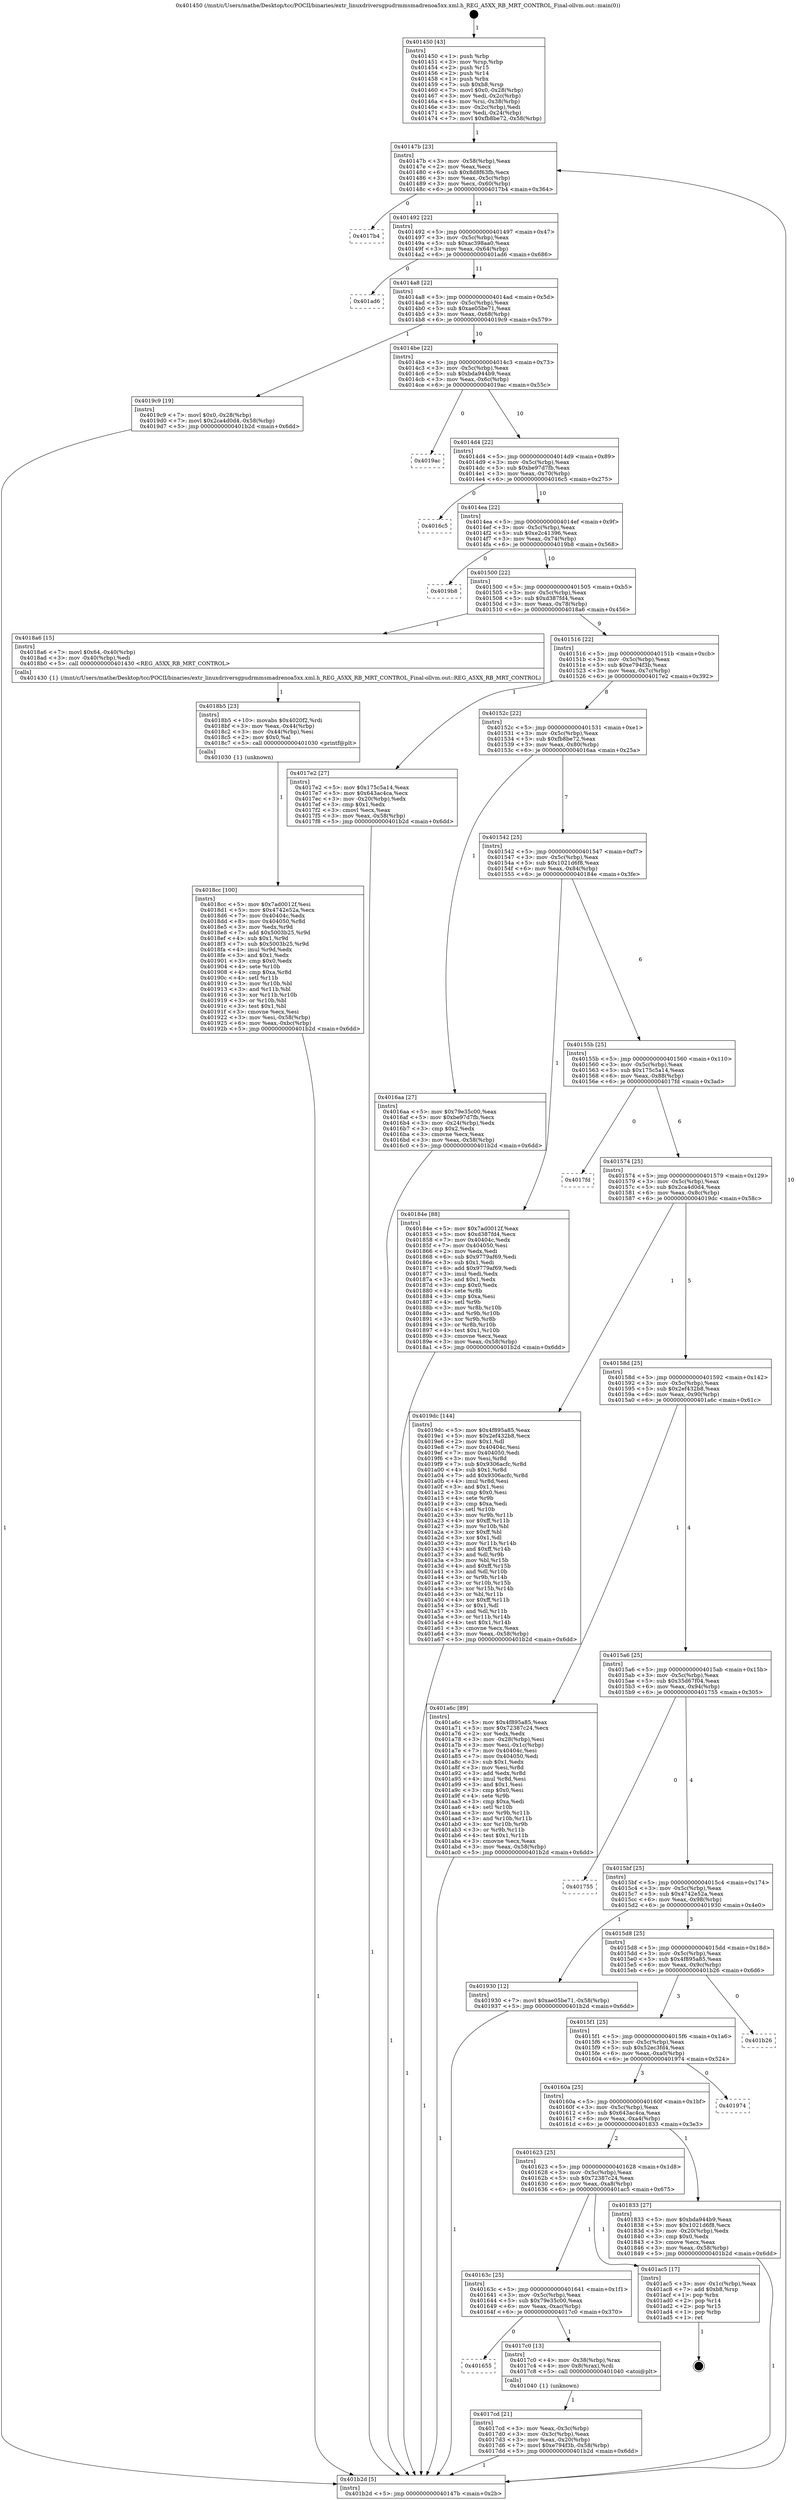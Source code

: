 digraph "0x401450" {
  label = "0x401450 (/mnt/c/Users/mathe/Desktop/tcc/POCII/binaries/extr_linuxdriversgpudrmmsmadrenoa5xx.xml.h_REG_A5XX_RB_MRT_CONTROL_Final-ollvm.out::main(0))"
  labelloc = "t"
  node[shape=record]

  Entry [label="",width=0.3,height=0.3,shape=circle,fillcolor=black,style=filled]
  "0x40147b" [label="{
     0x40147b [23]\l
     | [instrs]\l
     &nbsp;&nbsp;0x40147b \<+3\>: mov -0x58(%rbp),%eax\l
     &nbsp;&nbsp;0x40147e \<+2\>: mov %eax,%ecx\l
     &nbsp;&nbsp;0x401480 \<+6\>: sub $0x8d8f63fb,%ecx\l
     &nbsp;&nbsp;0x401486 \<+3\>: mov %eax,-0x5c(%rbp)\l
     &nbsp;&nbsp;0x401489 \<+3\>: mov %ecx,-0x60(%rbp)\l
     &nbsp;&nbsp;0x40148c \<+6\>: je 00000000004017b4 \<main+0x364\>\l
  }"]
  "0x4017b4" [label="{
     0x4017b4\l
  }", style=dashed]
  "0x401492" [label="{
     0x401492 [22]\l
     | [instrs]\l
     &nbsp;&nbsp;0x401492 \<+5\>: jmp 0000000000401497 \<main+0x47\>\l
     &nbsp;&nbsp;0x401497 \<+3\>: mov -0x5c(%rbp),%eax\l
     &nbsp;&nbsp;0x40149a \<+5\>: sub $0xac398aa0,%eax\l
     &nbsp;&nbsp;0x40149f \<+3\>: mov %eax,-0x64(%rbp)\l
     &nbsp;&nbsp;0x4014a2 \<+6\>: je 0000000000401ad6 \<main+0x686\>\l
  }"]
  Exit [label="",width=0.3,height=0.3,shape=circle,fillcolor=black,style=filled,peripheries=2]
  "0x401ad6" [label="{
     0x401ad6\l
  }", style=dashed]
  "0x4014a8" [label="{
     0x4014a8 [22]\l
     | [instrs]\l
     &nbsp;&nbsp;0x4014a8 \<+5\>: jmp 00000000004014ad \<main+0x5d\>\l
     &nbsp;&nbsp;0x4014ad \<+3\>: mov -0x5c(%rbp),%eax\l
     &nbsp;&nbsp;0x4014b0 \<+5\>: sub $0xae05be71,%eax\l
     &nbsp;&nbsp;0x4014b5 \<+3\>: mov %eax,-0x68(%rbp)\l
     &nbsp;&nbsp;0x4014b8 \<+6\>: je 00000000004019c9 \<main+0x579\>\l
  }"]
  "0x4018cc" [label="{
     0x4018cc [100]\l
     | [instrs]\l
     &nbsp;&nbsp;0x4018cc \<+5\>: mov $0x7ad0012f,%esi\l
     &nbsp;&nbsp;0x4018d1 \<+5\>: mov $0x4742e52a,%ecx\l
     &nbsp;&nbsp;0x4018d6 \<+7\>: mov 0x40404c,%edx\l
     &nbsp;&nbsp;0x4018dd \<+8\>: mov 0x404050,%r8d\l
     &nbsp;&nbsp;0x4018e5 \<+3\>: mov %edx,%r9d\l
     &nbsp;&nbsp;0x4018e8 \<+7\>: add $0x5003b25,%r9d\l
     &nbsp;&nbsp;0x4018ef \<+4\>: sub $0x1,%r9d\l
     &nbsp;&nbsp;0x4018f3 \<+7\>: sub $0x5003b25,%r9d\l
     &nbsp;&nbsp;0x4018fa \<+4\>: imul %r9d,%edx\l
     &nbsp;&nbsp;0x4018fe \<+3\>: and $0x1,%edx\l
     &nbsp;&nbsp;0x401901 \<+3\>: cmp $0x0,%edx\l
     &nbsp;&nbsp;0x401904 \<+4\>: sete %r10b\l
     &nbsp;&nbsp;0x401908 \<+4\>: cmp $0xa,%r8d\l
     &nbsp;&nbsp;0x40190c \<+4\>: setl %r11b\l
     &nbsp;&nbsp;0x401910 \<+3\>: mov %r10b,%bl\l
     &nbsp;&nbsp;0x401913 \<+3\>: and %r11b,%bl\l
     &nbsp;&nbsp;0x401916 \<+3\>: xor %r11b,%r10b\l
     &nbsp;&nbsp;0x401919 \<+3\>: or %r10b,%bl\l
     &nbsp;&nbsp;0x40191c \<+3\>: test $0x1,%bl\l
     &nbsp;&nbsp;0x40191f \<+3\>: cmovne %ecx,%esi\l
     &nbsp;&nbsp;0x401922 \<+3\>: mov %esi,-0x58(%rbp)\l
     &nbsp;&nbsp;0x401925 \<+6\>: mov %eax,-0xbc(%rbp)\l
     &nbsp;&nbsp;0x40192b \<+5\>: jmp 0000000000401b2d \<main+0x6dd\>\l
  }"]
  "0x4019c9" [label="{
     0x4019c9 [19]\l
     | [instrs]\l
     &nbsp;&nbsp;0x4019c9 \<+7\>: movl $0x0,-0x28(%rbp)\l
     &nbsp;&nbsp;0x4019d0 \<+7\>: movl $0x2ca4d0d4,-0x58(%rbp)\l
     &nbsp;&nbsp;0x4019d7 \<+5\>: jmp 0000000000401b2d \<main+0x6dd\>\l
  }"]
  "0x4014be" [label="{
     0x4014be [22]\l
     | [instrs]\l
     &nbsp;&nbsp;0x4014be \<+5\>: jmp 00000000004014c3 \<main+0x73\>\l
     &nbsp;&nbsp;0x4014c3 \<+3\>: mov -0x5c(%rbp),%eax\l
     &nbsp;&nbsp;0x4014c6 \<+5\>: sub $0xbda944b9,%eax\l
     &nbsp;&nbsp;0x4014cb \<+3\>: mov %eax,-0x6c(%rbp)\l
     &nbsp;&nbsp;0x4014ce \<+6\>: je 00000000004019ac \<main+0x55c\>\l
  }"]
  "0x4018b5" [label="{
     0x4018b5 [23]\l
     | [instrs]\l
     &nbsp;&nbsp;0x4018b5 \<+10\>: movabs $0x4020f2,%rdi\l
     &nbsp;&nbsp;0x4018bf \<+3\>: mov %eax,-0x44(%rbp)\l
     &nbsp;&nbsp;0x4018c2 \<+3\>: mov -0x44(%rbp),%esi\l
     &nbsp;&nbsp;0x4018c5 \<+2\>: mov $0x0,%al\l
     &nbsp;&nbsp;0x4018c7 \<+5\>: call 0000000000401030 \<printf@plt\>\l
     | [calls]\l
     &nbsp;&nbsp;0x401030 \{1\} (unknown)\l
  }"]
  "0x4019ac" [label="{
     0x4019ac\l
  }", style=dashed]
  "0x4014d4" [label="{
     0x4014d4 [22]\l
     | [instrs]\l
     &nbsp;&nbsp;0x4014d4 \<+5\>: jmp 00000000004014d9 \<main+0x89\>\l
     &nbsp;&nbsp;0x4014d9 \<+3\>: mov -0x5c(%rbp),%eax\l
     &nbsp;&nbsp;0x4014dc \<+5\>: sub $0xbe97d7fb,%eax\l
     &nbsp;&nbsp;0x4014e1 \<+3\>: mov %eax,-0x70(%rbp)\l
     &nbsp;&nbsp;0x4014e4 \<+6\>: je 00000000004016c5 \<main+0x275\>\l
  }"]
  "0x4017cd" [label="{
     0x4017cd [21]\l
     | [instrs]\l
     &nbsp;&nbsp;0x4017cd \<+3\>: mov %eax,-0x3c(%rbp)\l
     &nbsp;&nbsp;0x4017d0 \<+3\>: mov -0x3c(%rbp),%eax\l
     &nbsp;&nbsp;0x4017d3 \<+3\>: mov %eax,-0x20(%rbp)\l
     &nbsp;&nbsp;0x4017d6 \<+7\>: movl $0xe794f3b,-0x58(%rbp)\l
     &nbsp;&nbsp;0x4017dd \<+5\>: jmp 0000000000401b2d \<main+0x6dd\>\l
  }"]
  "0x4016c5" [label="{
     0x4016c5\l
  }", style=dashed]
  "0x4014ea" [label="{
     0x4014ea [22]\l
     | [instrs]\l
     &nbsp;&nbsp;0x4014ea \<+5\>: jmp 00000000004014ef \<main+0x9f\>\l
     &nbsp;&nbsp;0x4014ef \<+3\>: mov -0x5c(%rbp),%eax\l
     &nbsp;&nbsp;0x4014f2 \<+5\>: sub $0xe2c41396,%eax\l
     &nbsp;&nbsp;0x4014f7 \<+3\>: mov %eax,-0x74(%rbp)\l
     &nbsp;&nbsp;0x4014fa \<+6\>: je 00000000004019b8 \<main+0x568\>\l
  }"]
  "0x401655" [label="{
     0x401655\l
  }", style=dashed]
  "0x4019b8" [label="{
     0x4019b8\l
  }", style=dashed]
  "0x401500" [label="{
     0x401500 [22]\l
     | [instrs]\l
     &nbsp;&nbsp;0x401500 \<+5\>: jmp 0000000000401505 \<main+0xb5\>\l
     &nbsp;&nbsp;0x401505 \<+3\>: mov -0x5c(%rbp),%eax\l
     &nbsp;&nbsp;0x401508 \<+5\>: sub $0xd387fd4,%eax\l
     &nbsp;&nbsp;0x40150d \<+3\>: mov %eax,-0x78(%rbp)\l
     &nbsp;&nbsp;0x401510 \<+6\>: je 00000000004018a6 \<main+0x456\>\l
  }"]
  "0x4017c0" [label="{
     0x4017c0 [13]\l
     | [instrs]\l
     &nbsp;&nbsp;0x4017c0 \<+4\>: mov -0x38(%rbp),%rax\l
     &nbsp;&nbsp;0x4017c4 \<+4\>: mov 0x8(%rax),%rdi\l
     &nbsp;&nbsp;0x4017c8 \<+5\>: call 0000000000401040 \<atoi@plt\>\l
     | [calls]\l
     &nbsp;&nbsp;0x401040 \{1\} (unknown)\l
  }"]
  "0x4018a6" [label="{
     0x4018a6 [15]\l
     | [instrs]\l
     &nbsp;&nbsp;0x4018a6 \<+7\>: movl $0x64,-0x40(%rbp)\l
     &nbsp;&nbsp;0x4018ad \<+3\>: mov -0x40(%rbp),%edi\l
     &nbsp;&nbsp;0x4018b0 \<+5\>: call 0000000000401430 \<REG_A5XX_RB_MRT_CONTROL\>\l
     | [calls]\l
     &nbsp;&nbsp;0x401430 \{1\} (/mnt/c/Users/mathe/Desktop/tcc/POCII/binaries/extr_linuxdriversgpudrmmsmadrenoa5xx.xml.h_REG_A5XX_RB_MRT_CONTROL_Final-ollvm.out::REG_A5XX_RB_MRT_CONTROL)\l
  }"]
  "0x401516" [label="{
     0x401516 [22]\l
     | [instrs]\l
     &nbsp;&nbsp;0x401516 \<+5\>: jmp 000000000040151b \<main+0xcb\>\l
     &nbsp;&nbsp;0x40151b \<+3\>: mov -0x5c(%rbp),%eax\l
     &nbsp;&nbsp;0x40151e \<+5\>: sub $0xe794f3b,%eax\l
     &nbsp;&nbsp;0x401523 \<+3\>: mov %eax,-0x7c(%rbp)\l
     &nbsp;&nbsp;0x401526 \<+6\>: je 00000000004017e2 \<main+0x392\>\l
  }"]
  "0x40163c" [label="{
     0x40163c [25]\l
     | [instrs]\l
     &nbsp;&nbsp;0x40163c \<+5\>: jmp 0000000000401641 \<main+0x1f1\>\l
     &nbsp;&nbsp;0x401641 \<+3\>: mov -0x5c(%rbp),%eax\l
     &nbsp;&nbsp;0x401644 \<+5\>: sub $0x79e35c00,%eax\l
     &nbsp;&nbsp;0x401649 \<+6\>: mov %eax,-0xac(%rbp)\l
     &nbsp;&nbsp;0x40164f \<+6\>: je 00000000004017c0 \<main+0x370\>\l
  }"]
  "0x4017e2" [label="{
     0x4017e2 [27]\l
     | [instrs]\l
     &nbsp;&nbsp;0x4017e2 \<+5\>: mov $0x175c5a14,%eax\l
     &nbsp;&nbsp;0x4017e7 \<+5\>: mov $0x643ac4ca,%ecx\l
     &nbsp;&nbsp;0x4017ec \<+3\>: mov -0x20(%rbp),%edx\l
     &nbsp;&nbsp;0x4017ef \<+3\>: cmp $0x1,%edx\l
     &nbsp;&nbsp;0x4017f2 \<+3\>: cmovl %ecx,%eax\l
     &nbsp;&nbsp;0x4017f5 \<+3\>: mov %eax,-0x58(%rbp)\l
     &nbsp;&nbsp;0x4017f8 \<+5\>: jmp 0000000000401b2d \<main+0x6dd\>\l
  }"]
  "0x40152c" [label="{
     0x40152c [22]\l
     | [instrs]\l
     &nbsp;&nbsp;0x40152c \<+5\>: jmp 0000000000401531 \<main+0xe1\>\l
     &nbsp;&nbsp;0x401531 \<+3\>: mov -0x5c(%rbp),%eax\l
     &nbsp;&nbsp;0x401534 \<+5\>: sub $0xfb8be72,%eax\l
     &nbsp;&nbsp;0x401539 \<+3\>: mov %eax,-0x80(%rbp)\l
     &nbsp;&nbsp;0x40153c \<+6\>: je 00000000004016aa \<main+0x25a\>\l
  }"]
  "0x401ac5" [label="{
     0x401ac5 [17]\l
     | [instrs]\l
     &nbsp;&nbsp;0x401ac5 \<+3\>: mov -0x1c(%rbp),%eax\l
     &nbsp;&nbsp;0x401ac8 \<+7\>: add $0xb8,%rsp\l
     &nbsp;&nbsp;0x401acf \<+1\>: pop %rbx\l
     &nbsp;&nbsp;0x401ad0 \<+2\>: pop %r14\l
     &nbsp;&nbsp;0x401ad2 \<+2\>: pop %r15\l
     &nbsp;&nbsp;0x401ad4 \<+1\>: pop %rbp\l
     &nbsp;&nbsp;0x401ad5 \<+1\>: ret\l
  }"]
  "0x4016aa" [label="{
     0x4016aa [27]\l
     | [instrs]\l
     &nbsp;&nbsp;0x4016aa \<+5\>: mov $0x79e35c00,%eax\l
     &nbsp;&nbsp;0x4016af \<+5\>: mov $0xbe97d7fb,%ecx\l
     &nbsp;&nbsp;0x4016b4 \<+3\>: mov -0x24(%rbp),%edx\l
     &nbsp;&nbsp;0x4016b7 \<+3\>: cmp $0x2,%edx\l
     &nbsp;&nbsp;0x4016ba \<+3\>: cmovne %ecx,%eax\l
     &nbsp;&nbsp;0x4016bd \<+3\>: mov %eax,-0x58(%rbp)\l
     &nbsp;&nbsp;0x4016c0 \<+5\>: jmp 0000000000401b2d \<main+0x6dd\>\l
  }"]
  "0x401542" [label="{
     0x401542 [25]\l
     | [instrs]\l
     &nbsp;&nbsp;0x401542 \<+5\>: jmp 0000000000401547 \<main+0xf7\>\l
     &nbsp;&nbsp;0x401547 \<+3\>: mov -0x5c(%rbp),%eax\l
     &nbsp;&nbsp;0x40154a \<+5\>: sub $0x1021d6f8,%eax\l
     &nbsp;&nbsp;0x40154f \<+6\>: mov %eax,-0x84(%rbp)\l
     &nbsp;&nbsp;0x401555 \<+6\>: je 000000000040184e \<main+0x3fe\>\l
  }"]
  "0x401b2d" [label="{
     0x401b2d [5]\l
     | [instrs]\l
     &nbsp;&nbsp;0x401b2d \<+5\>: jmp 000000000040147b \<main+0x2b\>\l
  }"]
  "0x401450" [label="{
     0x401450 [43]\l
     | [instrs]\l
     &nbsp;&nbsp;0x401450 \<+1\>: push %rbp\l
     &nbsp;&nbsp;0x401451 \<+3\>: mov %rsp,%rbp\l
     &nbsp;&nbsp;0x401454 \<+2\>: push %r15\l
     &nbsp;&nbsp;0x401456 \<+2\>: push %r14\l
     &nbsp;&nbsp;0x401458 \<+1\>: push %rbx\l
     &nbsp;&nbsp;0x401459 \<+7\>: sub $0xb8,%rsp\l
     &nbsp;&nbsp;0x401460 \<+7\>: movl $0x0,-0x28(%rbp)\l
     &nbsp;&nbsp;0x401467 \<+3\>: mov %edi,-0x2c(%rbp)\l
     &nbsp;&nbsp;0x40146a \<+4\>: mov %rsi,-0x38(%rbp)\l
     &nbsp;&nbsp;0x40146e \<+3\>: mov -0x2c(%rbp),%edi\l
     &nbsp;&nbsp;0x401471 \<+3\>: mov %edi,-0x24(%rbp)\l
     &nbsp;&nbsp;0x401474 \<+7\>: movl $0xfb8be72,-0x58(%rbp)\l
  }"]
  "0x401623" [label="{
     0x401623 [25]\l
     | [instrs]\l
     &nbsp;&nbsp;0x401623 \<+5\>: jmp 0000000000401628 \<main+0x1d8\>\l
     &nbsp;&nbsp;0x401628 \<+3\>: mov -0x5c(%rbp),%eax\l
     &nbsp;&nbsp;0x40162b \<+5\>: sub $0x72387c24,%eax\l
     &nbsp;&nbsp;0x401630 \<+6\>: mov %eax,-0xa8(%rbp)\l
     &nbsp;&nbsp;0x401636 \<+6\>: je 0000000000401ac5 \<main+0x675\>\l
  }"]
  "0x40184e" [label="{
     0x40184e [88]\l
     | [instrs]\l
     &nbsp;&nbsp;0x40184e \<+5\>: mov $0x7ad0012f,%eax\l
     &nbsp;&nbsp;0x401853 \<+5\>: mov $0xd387fd4,%ecx\l
     &nbsp;&nbsp;0x401858 \<+7\>: mov 0x40404c,%edx\l
     &nbsp;&nbsp;0x40185f \<+7\>: mov 0x404050,%esi\l
     &nbsp;&nbsp;0x401866 \<+2\>: mov %edx,%edi\l
     &nbsp;&nbsp;0x401868 \<+6\>: sub $0x9779af69,%edi\l
     &nbsp;&nbsp;0x40186e \<+3\>: sub $0x1,%edi\l
     &nbsp;&nbsp;0x401871 \<+6\>: add $0x9779af69,%edi\l
     &nbsp;&nbsp;0x401877 \<+3\>: imul %edi,%edx\l
     &nbsp;&nbsp;0x40187a \<+3\>: and $0x1,%edx\l
     &nbsp;&nbsp;0x40187d \<+3\>: cmp $0x0,%edx\l
     &nbsp;&nbsp;0x401880 \<+4\>: sete %r8b\l
     &nbsp;&nbsp;0x401884 \<+3\>: cmp $0xa,%esi\l
     &nbsp;&nbsp;0x401887 \<+4\>: setl %r9b\l
     &nbsp;&nbsp;0x40188b \<+3\>: mov %r8b,%r10b\l
     &nbsp;&nbsp;0x40188e \<+3\>: and %r9b,%r10b\l
     &nbsp;&nbsp;0x401891 \<+3\>: xor %r9b,%r8b\l
     &nbsp;&nbsp;0x401894 \<+3\>: or %r8b,%r10b\l
     &nbsp;&nbsp;0x401897 \<+4\>: test $0x1,%r10b\l
     &nbsp;&nbsp;0x40189b \<+3\>: cmovne %ecx,%eax\l
     &nbsp;&nbsp;0x40189e \<+3\>: mov %eax,-0x58(%rbp)\l
     &nbsp;&nbsp;0x4018a1 \<+5\>: jmp 0000000000401b2d \<main+0x6dd\>\l
  }"]
  "0x40155b" [label="{
     0x40155b [25]\l
     | [instrs]\l
     &nbsp;&nbsp;0x40155b \<+5\>: jmp 0000000000401560 \<main+0x110\>\l
     &nbsp;&nbsp;0x401560 \<+3\>: mov -0x5c(%rbp),%eax\l
     &nbsp;&nbsp;0x401563 \<+5\>: sub $0x175c5a14,%eax\l
     &nbsp;&nbsp;0x401568 \<+6\>: mov %eax,-0x88(%rbp)\l
     &nbsp;&nbsp;0x40156e \<+6\>: je 00000000004017fd \<main+0x3ad\>\l
  }"]
  "0x401833" [label="{
     0x401833 [27]\l
     | [instrs]\l
     &nbsp;&nbsp;0x401833 \<+5\>: mov $0xbda944b9,%eax\l
     &nbsp;&nbsp;0x401838 \<+5\>: mov $0x1021d6f8,%ecx\l
     &nbsp;&nbsp;0x40183d \<+3\>: mov -0x20(%rbp),%edx\l
     &nbsp;&nbsp;0x401840 \<+3\>: cmp $0x0,%edx\l
     &nbsp;&nbsp;0x401843 \<+3\>: cmove %ecx,%eax\l
     &nbsp;&nbsp;0x401846 \<+3\>: mov %eax,-0x58(%rbp)\l
     &nbsp;&nbsp;0x401849 \<+5\>: jmp 0000000000401b2d \<main+0x6dd\>\l
  }"]
  "0x4017fd" [label="{
     0x4017fd\l
  }", style=dashed]
  "0x401574" [label="{
     0x401574 [25]\l
     | [instrs]\l
     &nbsp;&nbsp;0x401574 \<+5\>: jmp 0000000000401579 \<main+0x129\>\l
     &nbsp;&nbsp;0x401579 \<+3\>: mov -0x5c(%rbp),%eax\l
     &nbsp;&nbsp;0x40157c \<+5\>: sub $0x2ca4d0d4,%eax\l
     &nbsp;&nbsp;0x401581 \<+6\>: mov %eax,-0x8c(%rbp)\l
     &nbsp;&nbsp;0x401587 \<+6\>: je 00000000004019dc \<main+0x58c\>\l
  }"]
  "0x40160a" [label="{
     0x40160a [25]\l
     | [instrs]\l
     &nbsp;&nbsp;0x40160a \<+5\>: jmp 000000000040160f \<main+0x1bf\>\l
     &nbsp;&nbsp;0x40160f \<+3\>: mov -0x5c(%rbp),%eax\l
     &nbsp;&nbsp;0x401612 \<+5\>: sub $0x643ac4ca,%eax\l
     &nbsp;&nbsp;0x401617 \<+6\>: mov %eax,-0xa4(%rbp)\l
     &nbsp;&nbsp;0x40161d \<+6\>: je 0000000000401833 \<main+0x3e3\>\l
  }"]
  "0x4019dc" [label="{
     0x4019dc [144]\l
     | [instrs]\l
     &nbsp;&nbsp;0x4019dc \<+5\>: mov $0x4f895a85,%eax\l
     &nbsp;&nbsp;0x4019e1 \<+5\>: mov $0x2ef432b8,%ecx\l
     &nbsp;&nbsp;0x4019e6 \<+2\>: mov $0x1,%dl\l
     &nbsp;&nbsp;0x4019e8 \<+7\>: mov 0x40404c,%esi\l
     &nbsp;&nbsp;0x4019ef \<+7\>: mov 0x404050,%edi\l
     &nbsp;&nbsp;0x4019f6 \<+3\>: mov %esi,%r8d\l
     &nbsp;&nbsp;0x4019f9 \<+7\>: sub $0x9306acfc,%r8d\l
     &nbsp;&nbsp;0x401a00 \<+4\>: sub $0x1,%r8d\l
     &nbsp;&nbsp;0x401a04 \<+7\>: add $0x9306acfc,%r8d\l
     &nbsp;&nbsp;0x401a0b \<+4\>: imul %r8d,%esi\l
     &nbsp;&nbsp;0x401a0f \<+3\>: and $0x1,%esi\l
     &nbsp;&nbsp;0x401a12 \<+3\>: cmp $0x0,%esi\l
     &nbsp;&nbsp;0x401a15 \<+4\>: sete %r9b\l
     &nbsp;&nbsp;0x401a19 \<+3\>: cmp $0xa,%edi\l
     &nbsp;&nbsp;0x401a1c \<+4\>: setl %r10b\l
     &nbsp;&nbsp;0x401a20 \<+3\>: mov %r9b,%r11b\l
     &nbsp;&nbsp;0x401a23 \<+4\>: xor $0xff,%r11b\l
     &nbsp;&nbsp;0x401a27 \<+3\>: mov %r10b,%bl\l
     &nbsp;&nbsp;0x401a2a \<+3\>: xor $0xff,%bl\l
     &nbsp;&nbsp;0x401a2d \<+3\>: xor $0x1,%dl\l
     &nbsp;&nbsp;0x401a30 \<+3\>: mov %r11b,%r14b\l
     &nbsp;&nbsp;0x401a33 \<+4\>: and $0xff,%r14b\l
     &nbsp;&nbsp;0x401a37 \<+3\>: and %dl,%r9b\l
     &nbsp;&nbsp;0x401a3a \<+3\>: mov %bl,%r15b\l
     &nbsp;&nbsp;0x401a3d \<+4\>: and $0xff,%r15b\l
     &nbsp;&nbsp;0x401a41 \<+3\>: and %dl,%r10b\l
     &nbsp;&nbsp;0x401a44 \<+3\>: or %r9b,%r14b\l
     &nbsp;&nbsp;0x401a47 \<+3\>: or %r10b,%r15b\l
     &nbsp;&nbsp;0x401a4a \<+3\>: xor %r15b,%r14b\l
     &nbsp;&nbsp;0x401a4d \<+3\>: or %bl,%r11b\l
     &nbsp;&nbsp;0x401a50 \<+4\>: xor $0xff,%r11b\l
     &nbsp;&nbsp;0x401a54 \<+3\>: or $0x1,%dl\l
     &nbsp;&nbsp;0x401a57 \<+3\>: and %dl,%r11b\l
     &nbsp;&nbsp;0x401a5a \<+3\>: or %r11b,%r14b\l
     &nbsp;&nbsp;0x401a5d \<+4\>: test $0x1,%r14b\l
     &nbsp;&nbsp;0x401a61 \<+3\>: cmovne %ecx,%eax\l
     &nbsp;&nbsp;0x401a64 \<+3\>: mov %eax,-0x58(%rbp)\l
     &nbsp;&nbsp;0x401a67 \<+5\>: jmp 0000000000401b2d \<main+0x6dd\>\l
  }"]
  "0x40158d" [label="{
     0x40158d [25]\l
     | [instrs]\l
     &nbsp;&nbsp;0x40158d \<+5\>: jmp 0000000000401592 \<main+0x142\>\l
     &nbsp;&nbsp;0x401592 \<+3\>: mov -0x5c(%rbp),%eax\l
     &nbsp;&nbsp;0x401595 \<+5\>: sub $0x2ef432b8,%eax\l
     &nbsp;&nbsp;0x40159a \<+6\>: mov %eax,-0x90(%rbp)\l
     &nbsp;&nbsp;0x4015a0 \<+6\>: je 0000000000401a6c \<main+0x61c\>\l
  }"]
  "0x401974" [label="{
     0x401974\l
  }", style=dashed]
  "0x401a6c" [label="{
     0x401a6c [89]\l
     | [instrs]\l
     &nbsp;&nbsp;0x401a6c \<+5\>: mov $0x4f895a85,%eax\l
     &nbsp;&nbsp;0x401a71 \<+5\>: mov $0x72387c24,%ecx\l
     &nbsp;&nbsp;0x401a76 \<+2\>: xor %edx,%edx\l
     &nbsp;&nbsp;0x401a78 \<+3\>: mov -0x28(%rbp),%esi\l
     &nbsp;&nbsp;0x401a7b \<+3\>: mov %esi,-0x1c(%rbp)\l
     &nbsp;&nbsp;0x401a7e \<+7\>: mov 0x40404c,%esi\l
     &nbsp;&nbsp;0x401a85 \<+7\>: mov 0x404050,%edi\l
     &nbsp;&nbsp;0x401a8c \<+3\>: sub $0x1,%edx\l
     &nbsp;&nbsp;0x401a8f \<+3\>: mov %esi,%r8d\l
     &nbsp;&nbsp;0x401a92 \<+3\>: add %edx,%r8d\l
     &nbsp;&nbsp;0x401a95 \<+4\>: imul %r8d,%esi\l
     &nbsp;&nbsp;0x401a99 \<+3\>: and $0x1,%esi\l
     &nbsp;&nbsp;0x401a9c \<+3\>: cmp $0x0,%esi\l
     &nbsp;&nbsp;0x401a9f \<+4\>: sete %r9b\l
     &nbsp;&nbsp;0x401aa3 \<+3\>: cmp $0xa,%edi\l
     &nbsp;&nbsp;0x401aa6 \<+4\>: setl %r10b\l
     &nbsp;&nbsp;0x401aaa \<+3\>: mov %r9b,%r11b\l
     &nbsp;&nbsp;0x401aad \<+3\>: and %r10b,%r11b\l
     &nbsp;&nbsp;0x401ab0 \<+3\>: xor %r10b,%r9b\l
     &nbsp;&nbsp;0x401ab3 \<+3\>: or %r9b,%r11b\l
     &nbsp;&nbsp;0x401ab6 \<+4\>: test $0x1,%r11b\l
     &nbsp;&nbsp;0x401aba \<+3\>: cmovne %ecx,%eax\l
     &nbsp;&nbsp;0x401abd \<+3\>: mov %eax,-0x58(%rbp)\l
     &nbsp;&nbsp;0x401ac0 \<+5\>: jmp 0000000000401b2d \<main+0x6dd\>\l
  }"]
  "0x4015a6" [label="{
     0x4015a6 [25]\l
     | [instrs]\l
     &nbsp;&nbsp;0x4015a6 \<+5\>: jmp 00000000004015ab \<main+0x15b\>\l
     &nbsp;&nbsp;0x4015ab \<+3\>: mov -0x5c(%rbp),%eax\l
     &nbsp;&nbsp;0x4015ae \<+5\>: sub $0x35d67f04,%eax\l
     &nbsp;&nbsp;0x4015b3 \<+6\>: mov %eax,-0x94(%rbp)\l
     &nbsp;&nbsp;0x4015b9 \<+6\>: je 0000000000401755 \<main+0x305\>\l
  }"]
  "0x4015f1" [label="{
     0x4015f1 [25]\l
     | [instrs]\l
     &nbsp;&nbsp;0x4015f1 \<+5\>: jmp 00000000004015f6 \<main+0x1a6\>\l
     &nbsp;&nbsp;0x4015f6 \<+3\>: mov -0x5c(%rbp),%eax\l
     &nbsp;&nbsp;0x4015f9 \<+5\>: sub $0x52ec3fd4,%eax\l
     &nbsp;&nbsp;0x4015fe \<+6\>: mov %eax,-0xa0(%rbp)\l
     &nbsp;&nbsp;0x401604 \<+6\>: je 0000000000401974 \<main+0x524\>\l
  }"]
  "0x401755" [label="{
     0x401755\l
  }", style=dashed]
  "0x4015bf" [label="{
     0x4015bf [25]\l
     | [instrs]\l
     &nbsp;&nbsp;0x4015bf \<+5\>: jmp 00000000004015c4 \<main+0x174\>\l
     &nbsp;&nbsp;0x4015c4 \<+3\>: mov -0x5c(%rbp),%eax\l
     &nbsp;&nbsp;0x4015c7 \<+5\>: sub $0x4742e52a,%eax\l
     &nbsp;&nbsp;0x4015cc \<+6\>: mov %eax,-0x98(%rbp)\l
     &nbsp;&nbsp;0x4015d2 \<+6\>: je 0000000000401930 \<main+0x4e0\>\l
  }"]
  "0x401b26" [label="{
     0x401b26\l
  }", style=dashed]
  "0x401930" [label="{
     0x401930 [12]\l
     | [instrs]\l
     &nbsp;&nbsp;0x401930 \<+7\>: movl $0xae05be71,-0x58(%rbp)\l
     &nbsp;&nbsp;0x401937 \<+5\>: jmp 0000000000401b2d \<main+0x6dd\>\l
  }"]
  "0x4015d8" [label="{
     0x4015d8 [25]\l
     | [instrs]\l
     &nbsp;&nbsp;0x4015d8 \<+5\>: jmp 00000000004015dd \<main+0x18d\>\l
     &nbsp;&nbsp;0x4015dd \<+3\>: mov -0x5c(%rbp),%eax\l
     &nbsp;&nbsp;0x4015e0 \<+5\>: sub $0x4f895a85,%eax\l
     &nbsp;&nbsp;0x4015e5 \<+6\>: mov %eax,-0x9c(%rbp)\l
     &nbsp;&nbsp;0x4015eb \<+6\>: je 0000000000401b26 \<main+0x6d6\>\l
  }"]
  Entry -> "0x401450" [label=" 1"]
  "0x40147b" -> "0x4017b4" [label=" 0"]
  "0x40147b" -> "0x401492" [label=" 11"]
  "0x401ac5" -> Exit [label=" 1"]
  "0x401492" -> "0x401ad6" [label=" 0"]
  "0x401492" -> "0x4014a8" [label=" 11"]
  "0x401a6c" -> "0x401b2d" [label=" 1"]
  "0x4014a8" -> "0x4019c9" [label=" 1"]
  "0x4014a8" -> "0x4014be" [label=" 10"]
  "0x4019dc" -> "0x401b2d" [label=" 1"]
  "0x4014be" -> "0x4019ac" [label=" 0"]
  "0x4014be" -> "0x4014d4" [label=" 10"]
  "0x4019c9" -> "0x401b2d" [label=" 1"]
  "0x4014d4" -> "0x4016c5" [label=" 0"]
  "0x4014d4" -> "0x4014ea" [label=" 10"]
  "0x401930" -> "0x401b2d" [label=" 1"]
  "0x4014ea" -> "0x4019b8" [label=" 0"]
  "0x4014ea" -> "0x401500" [label=" 10"]
  "0x4018cc" -> "0x401b2d" [label=" 1"]
  "0x401500" -> "0x4018a6" [label=" 1"]
  "0x401500" -> "0x401516" [label=" 9"]
  "0x4018b5" -> "0x4018cc" [label=" 1"]
  "0x401516" -> "0x4017e2" [label=" 1"]
  "0x401516" -> "0x40152c" [label=" 8"]
  "0x40184e" -> "0x401b2d" [label=" 1"]
  "0x40152c" -> "0x4016aa" [label=" 1"]
  "0x40152c" -> "0x401542" [label=" 7"]
  "0x4016aa" -> "0x401b2d" [label=" 1"]
  "0x401450" -> "0x40147b" [label=" 1"]
  "0x401b2d" -> "0x40147b" [label=" 10"]
  "0x401833" -> "0x401b2d" [label=" 1"]
  "0x401542" -> "0x40184e" [label=" 1"]
  "0x401542" -> "0x40155b" [label=" 6"]
  "0x4017cd" -> "0x401b2d" [label=" 1"]
  "0x40155b" -> "0x4017fd" [label=" 0"]
  "0x40155b" -> "0x401574" [label=" 6"]
  "0x4017c0" -> "0x4017cd" [label=" 1"]
  "0x401574" -> "0x4019dc" [label=" 1"]
  "0x401574" -> "0x40158d" [label=" 5"]
  "0x40163c" -> "0x4017c0" [label=" 1"]
  "0x40158d" -> "0x401a6c" [label=" 1"]
  "0x40158d" -> "0x4015a6" [label=" 4"]
  "0x4018a6" -> "0x4018b5" [label=" 1"]
  "0x4015a6" -> "0x401755" [label=" 0"]
  "0x4015a6" -> "0x4015bf" [label=" 4"]
  "0x401623" -> "0x401ac5" [label=" 1"]
  "0x4015bf" -> "0x401930" [label=" 1"]
  "0x4015bf" -> "0x4015d8" [label=" 3"]
  "0x4017e2" -> "0x401b2d" [label=" 1"]
  "0x4015d8" -> "0x401b26" [label=" 0"]
  "0x4015d8" -> "0x4015f1" [label=" 3"]
  "0x401623" -> "0x40163c" [label=" 1"]
  "0x4015f1" -> "0x401974" [label=" 0"]
  "0x4015f1" -> "0x40160a" [label=" 3"]
  "0x40163c" -> "0x401655" [label=" 0"]
  "0x40160a" -> "0x401833" [label=" 1"]
  "0x40160a" -> "0x401623" [label=" 2"]
}
